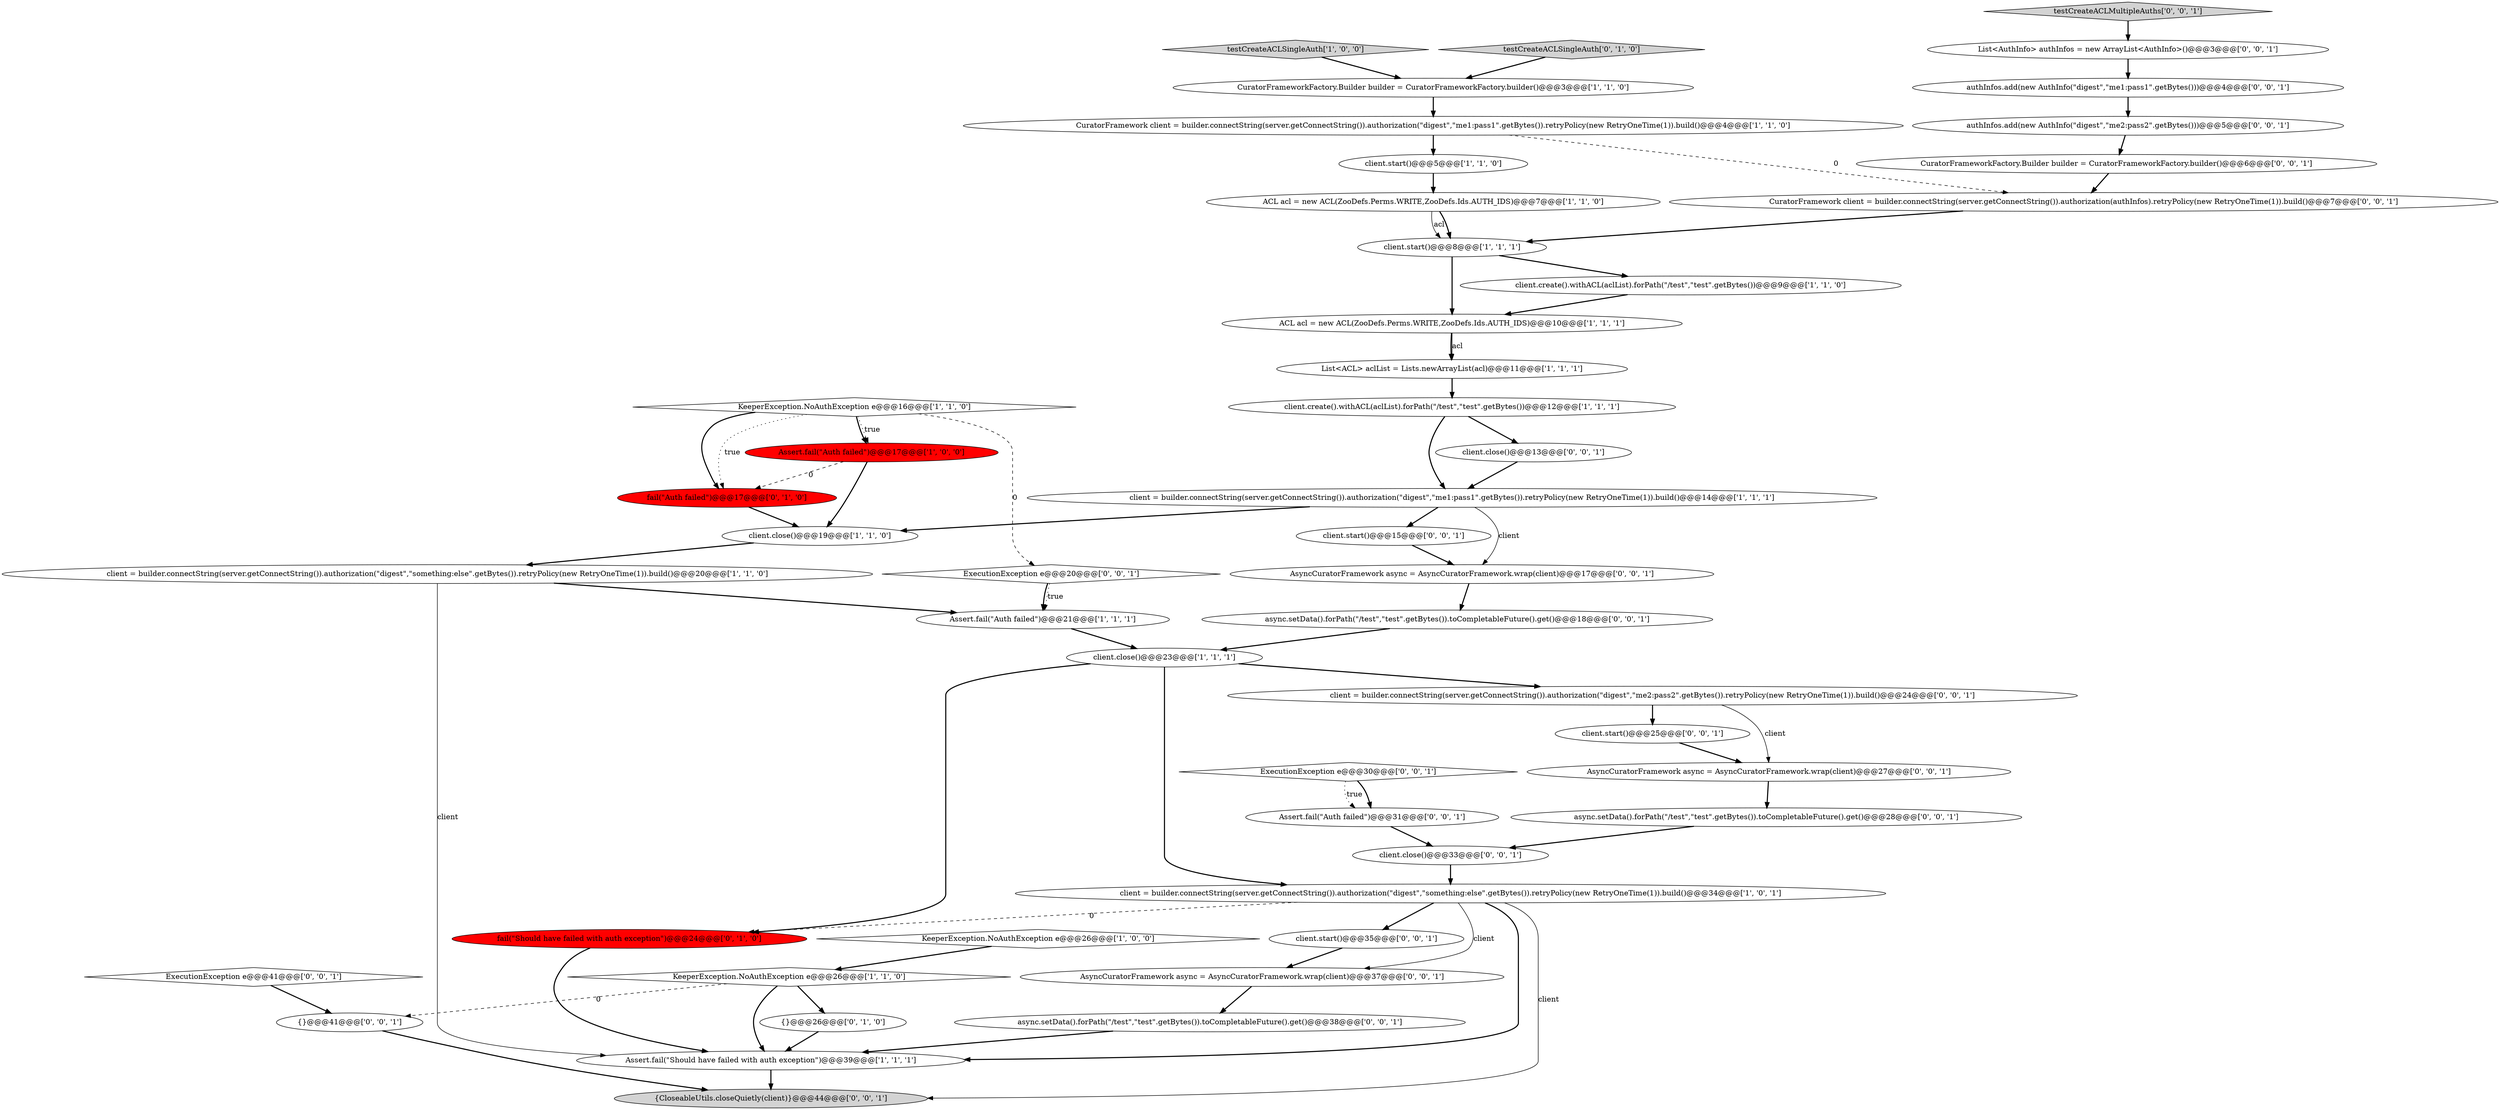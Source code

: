 digraph {
37 [style = filled, label = "CuratorFramework client = builder.connectString(server.getConnectString()).authorization(authInfos).retryPolicy(new RetryOneTime(1)).build()@@@7@@@['0', '0', '1']", fillcolor = white, shape = ellipse image = "AAA0AAABBB3BBB"];
19 [style = filled, label = "KeeperException.NoAuthException e@@@26@@@['1', '1', '0']", fillcolor = white, shape = diamond image = "AAA0AAABBB1BBB"];
17 [style = filled, label = "KeeperException.NoAuthException e@@@26@@@['1', '0', '0']", fillcolor = white, shape = diamond image = "AAA0AAABBB1BBB"];
29 [style = filled, label = "client = builder.connectString(server.getConnectString()).authorization(\"digest\",\"me2:pass2\".getBytes()).retryPolicy(new RetryOneTime(1)).build()@@@24@@@['0', '0', '1']", fillcolor = white, shape = ellipse image = "AAA0AAABBB3BBB"];
32 [style = filled, label = "AsyncCuratorFramework async = AsyncCuratorFramework.wrap(client)@@@17@@@['0', '0', '1']", fillcolor = white, shape = ellipse image = "AAA0AAABBB3BBB"];
18 [style = filled, label = "Assert.fail(\"Auth failed\")@@@17@@@['1', '0', '0']", fillcolor = red, shape = ellipse image = "AAA1AAABBB1BBB"];
25 [style = filled, label = "AsyncCuratorFramework async = AsyncCuratorFramework.wrap(client)@@@37@@@['0', '0', '1']", fillcolor = white, shape = ellipse image = "AAA0AAABBB3BBB"];
27 [style = filled, label = "ExecutionException e@@@30@@@['0', '0', '1']", fillcolor = white, shape = diamond image = "AAA0AAABBB3BBB"];
20 [style = filled, label = "ACL acl = new ACL(ZooDefs.Perms.WRITE,ZooDefs.Ids.AUTH_IDS)@@@7@@@['1', '1', '0']", fillcolor = white, shape = ellipse image = "AAA0AAABBB1BBB"];
34 [style = filled, label = "authInfos.add(new AuthInfo(\"digest\",\"me2:pass2\".getBytes()))@@@5@@@['0', '0', '1']", fillcolor = white, shape = ellipse image = "AAA0AAABBB3BBB"];
45 [style = filled, label = "client.start()@@@25@@@['0', '0', '1']", fillcolor = white, shape = ellipse image = "AAA0AAABBB3BBB"];
1 [style = filled, label = "client = builder.connectString(server.getConnectString()).authorization(\"digest\",\"something:else\".getBytes()).retryPolicy(new RetryOneTime(1)).build()@@@34@@@['1', '0', '1']", fillcolor = white, shape = ellipse image = "AAA0AAABBB1BBB"];
24 [style = filled, label = "testCreateACLSingleAuth['0', '1', '0']", fillcolor = lightgray, shape = diamond image = "AAA0AAABBB2BBB"];
15 [style = filled, label = "Assert.fail(\"Should have failed with auth exception\")@@@39@@@['1', '1', '1']", fillcolor = white, shape = ellipse image = "AAA0AAABBB1BBB"];
10 [style = filled, label = "List<ACL> aclList = Lists.newArrayList(acl)@@@11@@@['1', '1', '1']", fillcolor = white, shape = ellipse image = "AAA0AAABBB1BBB"];
46 [style = filled, label = "client.start()@@@15@@@['0', '0', '1']", fillcolor = white, shape = ellipse image = "AAA0AAABBB3BBB"];
41 [style = filled, label = "{}@@@41@@@['0', '0', '1']", fillcolor = white, shape = ellipse image = "AAA0AAABBB3BBB"];
6 [style = filled, label = "CuratorFrameworkFactory.Builder builder = CuratorFrameworkFactory.builder()@@@3@@@['1', '1', '0']", fillcolor = white, shape = ellipse image = "AAA0AAABBB1BBB"];
28 [style = filled, label = "testCreateACLMultipleAuths['0', '0', '1']", fillcolor = lightgray, shape = diamond image = "AAA0AAABBB3BBB"];
36 [style = filled, label = "ExecutionException e@@@20@@@['0', '0', '1']", fillcolor = white, shape = diamond image = "AAA0AAABBB3BBB"];
42 [style = filled, label = "CuratorFrameworkFactory.Builder builder = CuratorFrameworkFactory.builder()@@@6@@@['0', '0', '1']", fillcolor = white, shape = ellipse image = "AAA0AAABBB3BBB"];
31 [style = filled, label = "{CloseableUtils.closeQuietly(client)}@@@44@@@['0', '0', '1']", fillcolor = lightgray, shape = ellipse image = "AAA0AAABBB3BBB"];
43 [style = filled, label = "Assert.fail(\"Auth failed\")@@@31@@@['0', '0', '1']", fillcolor = white, shape = ellipse image = "AAA0AAABBB3BBB"];
33 [style = filled, label = "async.setData().forPath(\"/test\",\"test\".getBytes()).toCompletableFuture().get()@@@18@@@['0', '0', '1']", fillcolor = white, shape = ellipse image = "AAA0AAABBB3BBB"];
7 [style = filled, label = "ACL acl = new ACL(ZooDefs.Perms.WRITE,ZooDefs.Ids.AUTH_IDS)@@@10@@@['1', '1', '1']", fillcolor = white, shape = ellipse image = "AAA0AAABBB1BBB"];
8 [style = filled, label = "client = builder.connectString(server.getConnectString()).authorization(\"digest\",\"something:else\".getBytes()).retryPolicy(new RetryOneTime(1)).build()@@@20@@@['1', '1', '0']", fillcolor = white, shape = ellipse image = "AAA0AAABBB1BBB"];
38 [style = filled, label = "client.close()@@@13@@@['0', '0', '1']", fillcolor = white, shape = ellipse image = "AAA0AAABBB3BBB"];
35 [style = filled, label = "authInfos.add(new AuthInfo(\"digest\",\"me1:pass1\".getBytes()))@@@4@@@['0', '0', '1']", fillcolor = white, shape = ellipse image = "AAA0AAABBB3BBB"];
21 [style = filled, label = "fail(\"Should have failed with auth exception\")@@@24@@@['0', '1', '0']", fillcolor = red, shape = ellipse image = "AAA1AAABBB2BBB"];
47 [style = filled, label = "List<AuthInfo> authInfos = new ArrayList<AuthInfo>()@@@3@@@['0', '0', '1']", fillcolor = white, shape = ellipse image = "AAA0AAABBB3BBB"];
0 [style = filled, label = "client.close()@@@19@@@['1', '1', '0']", fillcolor = white, shape = ellipse image = "AAA0AAABBB1BBB"];
39 [style = filled, label = "ExecutionException e@@@41@@@['0', '0', '1']", fillcolor = white, shape = diamond image = "AAA0AAABBB3BBB"];
5 [style = filled, label = "client.start()@@@5@@@['1', '1', '0']", fillcolor = white, shape = ellipse image = "AAA0AAABBB1BBB"];
23 [style = filled, label = "fail(\"Auth failed\")@@@17@@@['0', '1', '0']", fillcolor = red, shape = ellipse image = "AAA1AAABBB2BBB"];
3 [style = filled, label = "KeeperException.NoAuthException e@@@16@@@['1', '1', '0']", fillcolor = white, shape = diamond image = "AAA0AAABBB1BBB"];
14 [style = filled, label = "client.start()@@@8@@@['1', '1', '1']", fillcolor = white, shape = ellipse image = "AAA0AAABBB1BBB"];
26 [style = filled, label = "AsyncCuratorFramework async = AsyncCuratorFramework.wrap(client)@@@27@@@['0', '0', '1']", fillcolor = white, shape = ellipse image = "AAA0AAABBB3BBB"];
16 [style = filled, label = "Assert.fail(\"Auth failed\")@@@21@@@['1', '1', '1']", fillcolor = white, shape = ellipse image = "AAA0AAABBB1BBB"];
40 [style = filled, label = "client.start()@@@35@@@['0', '0', '1']", fillcolor = white, shape = ellipse image = "AAA0AAABBB3BBB"];
11 [style = filled, label = "client.create().withACL(aclList).forPath(\"/test\",\"test\".getBytes())@@@12@@@['1', '1', '1']", fillcolor = white, shape = ellipse image = "AAA0AAABBB1BBB"];
2 [style = filled, label = "CuratorFramework client = builder.connectString(server.getConnectString()).authorization(\"digest\",\"me1:pass1\".getBytes()).retryPolicy(new RetryOneTime(1)).build()@@@4@@@['1', '1', '0']", fillcolor = white, shape = ellipse image = "AAA0AAABBB1BBB"];
44 [style = filled, label = "async.setData().forPath(\"/test\",\"test\".getBytes()).toCompletableFuture().get()@@@28@@@['0', '0', '1']", fillcolor = white, shape = ellipse image = "AAA0AAABBB3BBB"];
13 [style = filled, label = "client.close()@@@23@@@['1', '1', '1']", fillcolor = white, shape = ellipse image = "AAA0AAABBB1BBB"];
48 [style = filled, label = "async.setData().forPath(\"/test\",\"test\".getBytes()).toCompletableFuture().get()@@@38@@@['0', '0', '1']", fillcolor = white, shape = ellipse image = "AAA0AAABBB3BBB"];
4 [style = filled, label = "testCreateACLSingleAuth['1', '0', '0']", fillcolor = lightgray, shape = diamond image = "AAA0AAABBB1BBB"];
12 [style = filled, label = "client.create().withACL(aclList).forPath(\"/test\",\"test\".getBytes())@@@9@@@['1', '1', '0']", fillcolor = white, shape = ellipse image = "AAA0AAABBB1BBB"];
22 [style = filled, label = "{}@@@26@@@['0', '1', '0']", fillcolor = white, shape = ellipse image = "AAA0AAABBB2BBB"];
30 [style = filled, label = "client.close()@@@33@@@['0', '0', '1']", fillcolor = white, shape = ellipse image = "AAA0AAABBB3BBB"];
9 [style = filled, label = "client = builder.connectString(server.getConnectString()).authorization(\"digest\",\"me1:pass1\".getBytes()).retryPolicy(new RetryOneTime(1)).build()@@@14@@@['1', '1', '1']", fillcolor = white, shape = ellipse image = "AAA0AAABBB1BBB"];
44->30 [style = bold, label=""];
8->16 [style = bold, label=""];
29->26 [style = solid, label="client"];
20->14 [style = solid, label="acl"];
16->13 [style = bold, label=""];
36->16 [style = dotted, label="true"];
42->37 [style = bold, label=""];
22->15 [style = bold, label=""];
11->38 [style = bold, label=""];
27->43 [style = bold, label=""];
9->0 [style = bold, label=""];
30->1 [style = bold, label=""];
27->43 [style = dotted, label="true"];
5->20 [style = bold, label=""];
7->10 [style = bold, label=""];
4->6 [style = bold, label=""];
1->40 [style = bold, label=""];
8->15 [style = solid, label="client"];
3->36 [style = dashed, label="0"];
1->15 [style = bold, label=""];
21->15 [style = bold, label=""];
28->47 [style = bold, label=""];
9->46 [style = bold, label=""];
38->9 [style = bold, label=""];
40->25 [style = bold, label=""];
20->14 [style = bold, label=""];
1->21 [style = dashed, label="0"];
34->42 [style = bold, label=""];
25->48 [style = bold, label=""];
11->9 [style = bold, label=""];
47->35 [style = bold, label=""];
23->0 [style = bold, label=""];
33->13 [style = bold, label=""];
17->19 [style = bold, label=""];
12->7 [style = bold, label=""];
13->1 [style = bold, label=""];
32->33 [style = bold, label=""];
29->45 [style = bold, label=""];
43->30 [style = bold, label=""];
14->7 [style = bold, label=""];
19->41 [style = dashed, label="0"];
3->18 [style = bold, label=""];
6->2 [style = bold, label=""];
1->31 [style = solid, label="client"];
37->14 [style = bold, label=""];
3->23 [style = bold, label=""];
13->29 [style = bold, label=""];
9->32 [style = solid, label="client"];
26->44 [style = bold, label=""];
15->31 [style = bold, label=""];
18->23 [style = dashed, label="0"];
3->18 [style = dotted, label="true"];
14->12 [style = bold, label=""];
2->37 [style = dashed, label="0"];
0->8 [style = bold, label=""];
48->15 [style = bold, label=""];
3->23 [style = dotted, label="true"];
36->16 [style = bold, label=""];
39->41 [style = bold, label=""];
41->31 [style = bold, label=""];
45->26 [style = bold, label=""];
1->25 [style = solid, label="client"];
19->15 [style = bold, label=""];
35->34 [style = bold, label=""];
7->10 [style = solid, label="acl"];
13->21 [style = bold, label=""];
24->6 [style = bold, label=""];
46->32 [style = bold, label=""];
19->22 [style = bold, label=""];
18->0 [style = bold, label=""];
2->5 [style = bold, label=""];
10->11 [style = bold, label=""];
}
